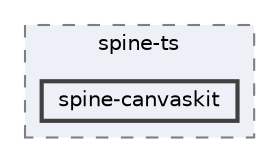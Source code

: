 digraph "external/spine-runtimes/spine-ts/spine-canvaskit"
{
 // LATEX_PDF_SIZE
  bgcolor="transparent";
  edge [fontname=Helvetica,fontsize=10,labelfontname=Helvetica,labelfontsize=10];
  node [fontname=Helvetica,fontsize=10,shape=box,height=0.2,width=0.4];
  compound=true
  subgraph clusterdir_586eaa98590d588499ef1023ec18a39f {
    graph [ bgcolor="#edf0f7", pencolor="grey50", label="spine-ts", fontname=Helvetica,fontsize=10 style="filled,dashed", URL="dir_586eaa98590d588499ef1023ec18a39f.html",tooltip=""]
  dir_6326c71664953f19f0c228f262b74ae0 [label="spine-canvaskit", fillcolor="#edf0f7", color="grey25", style="filled,bold", URL="dir_6326c71664953f19f0c228f262b74ae0.html",tooltip=""];
  }
}
